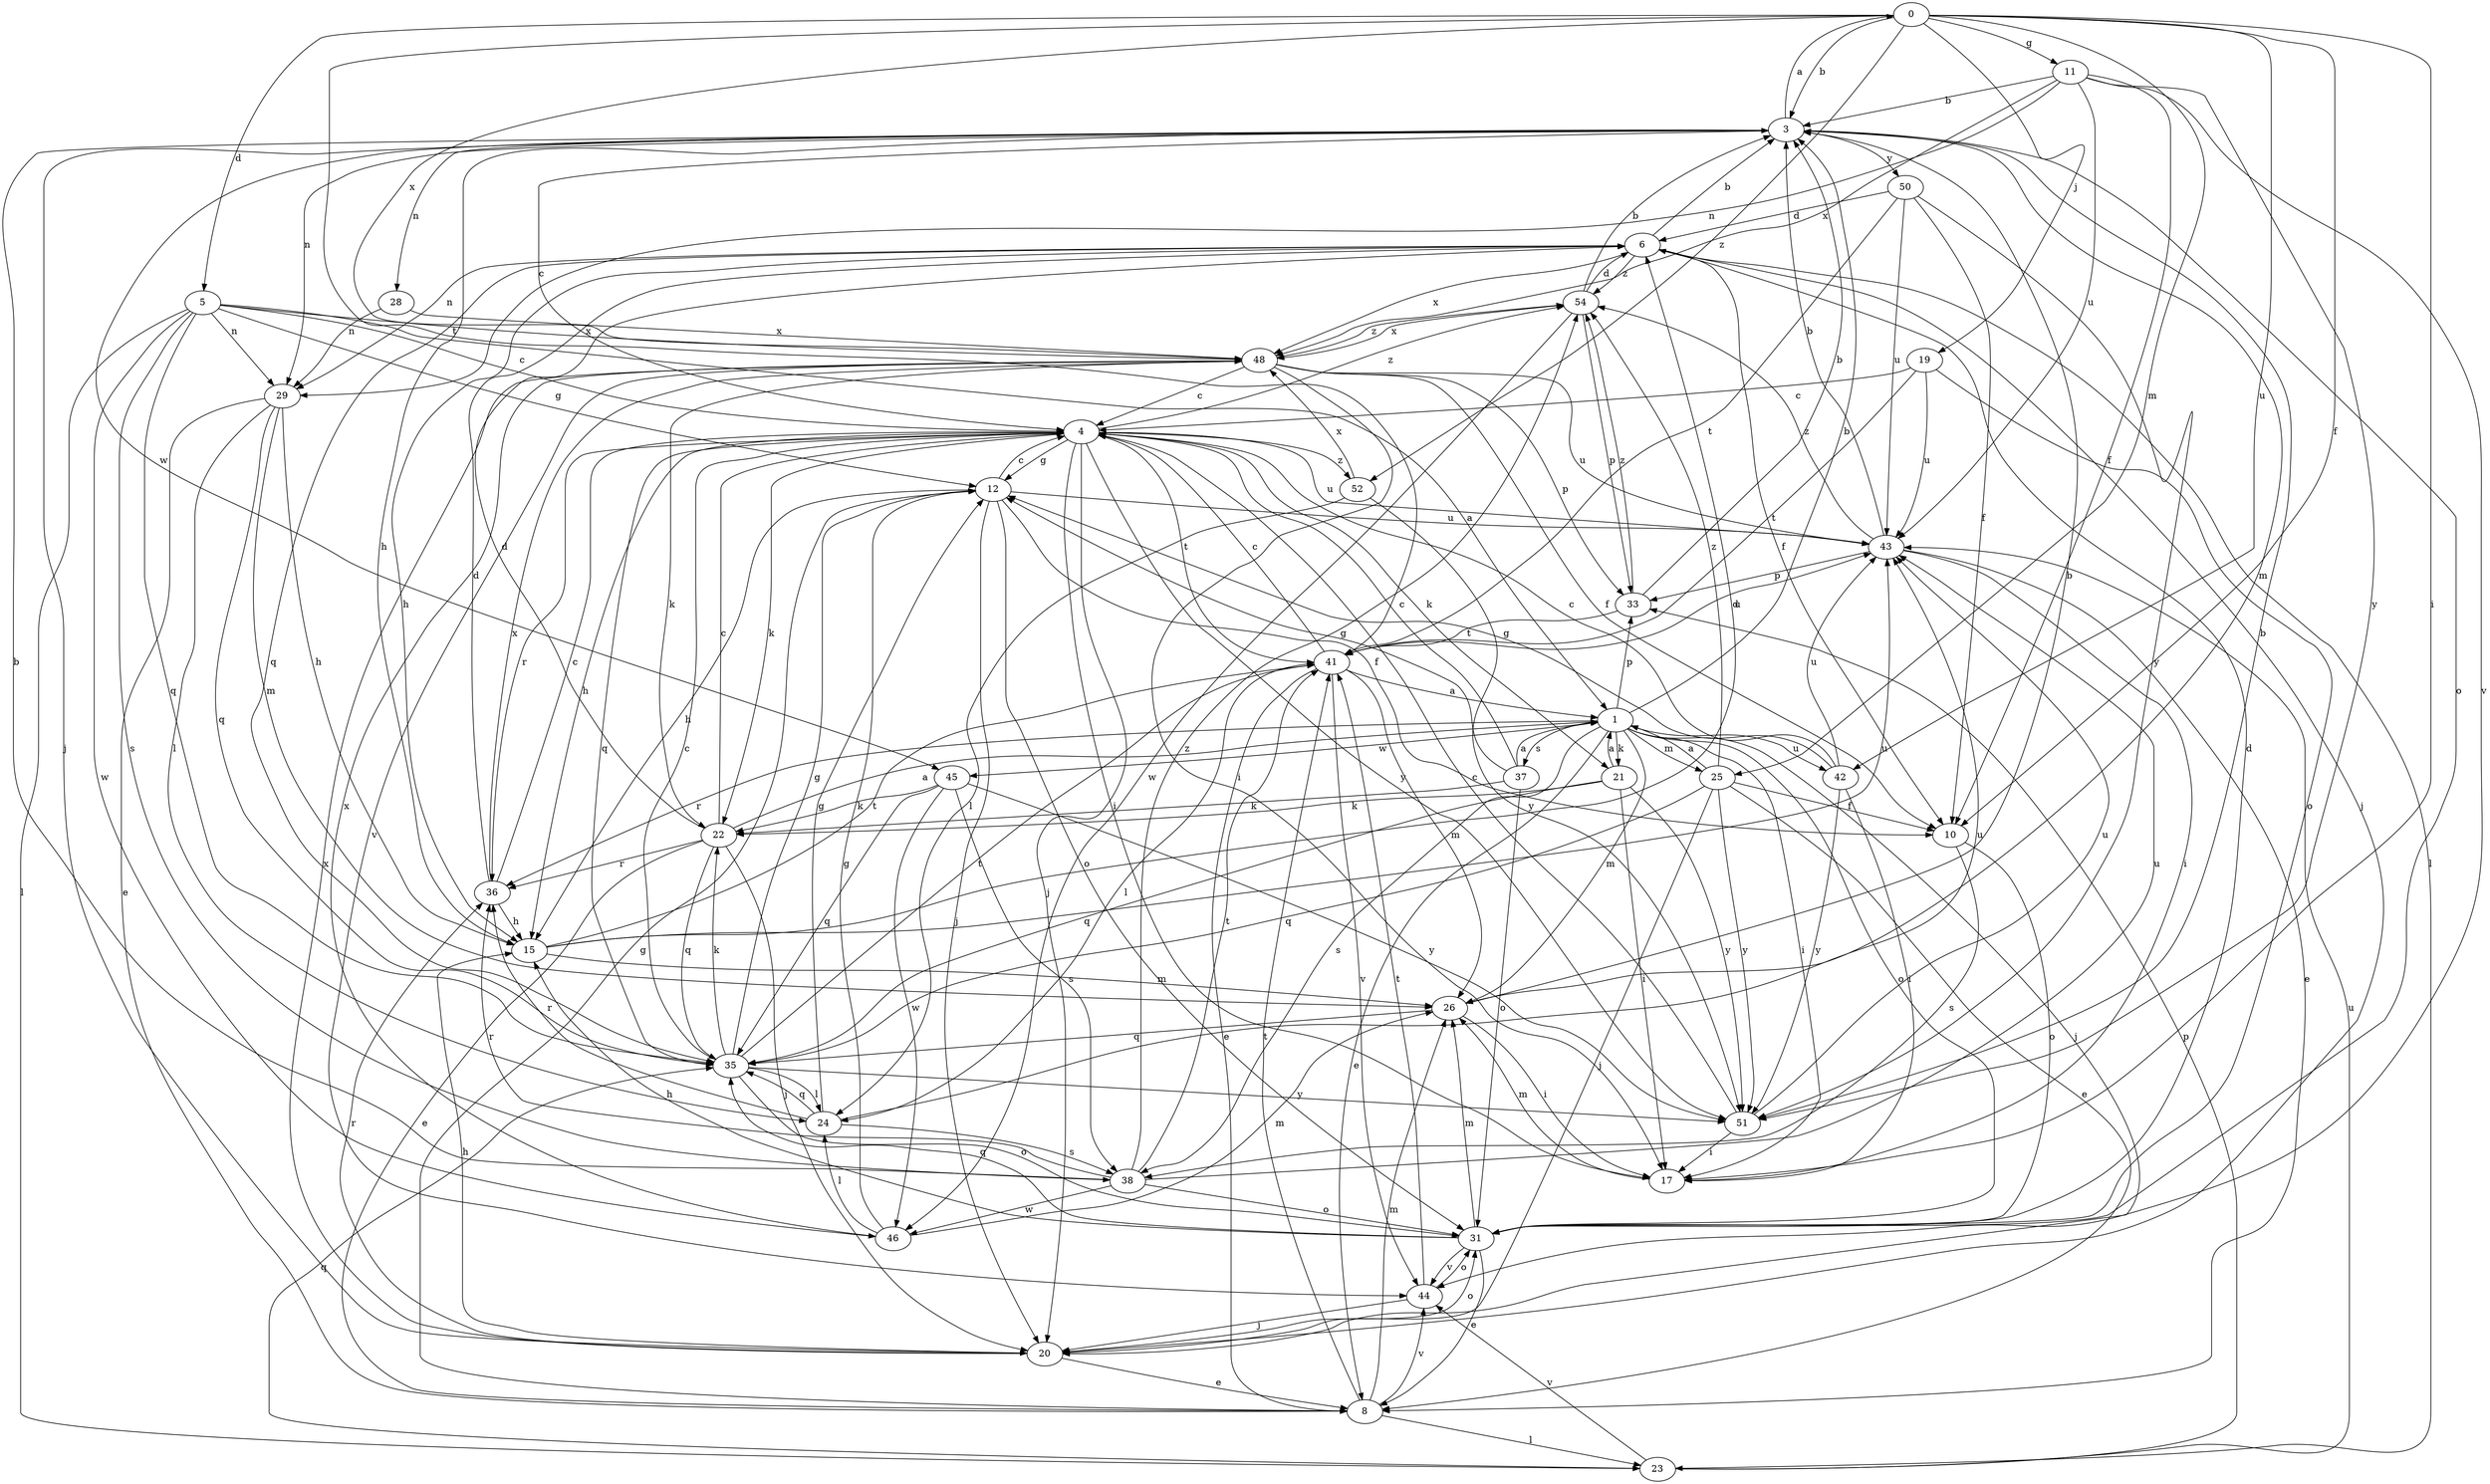 strict digraph  {
0;
1;
3;
4;
5;
6;
8;
10;
11;
12;
15;
17;
19;
20;
21;
22;
23;
24;
25;
26;
28;
29;
31;
33;
35;
36;
37;
38;
41;
42;
43;
44;
45;
46;
48;
50;
51;
52;
54;
0 -> 3  [label=b];
0 -> 5  [label=d];
0 -> 10  [label=f];
0 -> 11  [label=g];
0 -> 17  [label=i];
0 -> 19  [label=j];
0 -> 25  [label=m];
0 -> 41  [label=t];
0 -> 42  [label=u];
0 -> 48  [label=x];
0 -> 52  [label=z];
1 -> 3  [label=b];
1 -> 8  [label=e];
1 -> 17  [label=i];
1 -> 20  [label=j];
1 -> 21  [label=k];
1 -> 25  [label=m];
1 -> 26  [label=m];
1 -> 31  [label=o];
1 -> 33  [label=p];
1 -> 36  [label=r];
1 -> 37  [label=s];
1 -> 38  [label=s];
1 -> 42  [label=u];
1 -> 45  [label=w];
3 -> 0  [label=a];
3 -> 4  [label=c];
3 -> 15  [label=h];
3 -> 20  [label=j];
3 -> 26  [label=m];
3 -> 28  [label=n];
3 -> 29  [label=n];
3 -> 31  [label=o];
3 -> 45  [label=w];
3 -> 50  [label=y];
4 -> 12  [label=g];
4 -> 15  [label=h];
4 -> 17  [label=i];
4 -> 20  [label=j];
4 -> 21  [label=k];
4 -> 22  [label=k];
4 -> 35  [label=q];
4 -> 36  [label=r];
4 -> 41  [label=t];
4 -> 43  [label=u];
4 -> 51  [label=y];
4 -> 52  [label=z];
4 -> 54  [label=z];
5 -> 1  [label=a];
5 -> 4  [label=c];
5 -> 12  [label=g];
5 -> 23  [label=l];
5 -> 29  [label=n];
5 -> 35  [label=q];
5 -> 38  [label=s];
5 -> 46  [label=w];
5 -> 48  [label=x];
6 -> 3  [label=b];
6 -> 10  [label=f];
6 -> 15  [label=h];
6 -> 20  [label=j];
6 -> 23  [label=l];
6 -> 29  [label=n];
6 -> 35  [label=q];
6 -> 48  [label=x];
6 -> 54  [label=z];
8 -> 12  [label=g];
8 -> 23  [label=l];
8 -> 26  [label=m];
8 -> 41  [label=t];
8 -> 44  [label=v];
10 -> 31  [label=o];
10 -> 38  [label=s];
11 -> 3  [label=b];
11 -> 10  [label=f];
11 -> 29  [label=n];
11 -> 43  [label=u];
11 -> 44  [label=v];
11 -> 48  [label=x];
11 -> 51  [label=y];
12 -> 4  [label=c];
12 -> 10  [label=f];
12 -> 15  [label=h];
12 -> 20  [label=j];
12 -> 31  [label=o];
12 -> 43  [label=u];
15 -> 6  [label=d];
15 -> 26  [label=m];
15 -> 41  [label=t];
15 -> 43  [label=u];
17 -> 26  [label=m];
19 -> 4  [label=c];
19 -> 31  [label=o];
19 -> 41  [label=t];
19 -> 43  [label=u];
20 -> 8  [label=e];
20 -> 15  [label=h];
20 -> 31  [label=o];
20 -> 36  [label=r];
20 -> 48  [label=x];
21 -> 1  [label=a];
21 -> 17  [label=i];
21 -> 22  [label=k];
21 -> 35  [label=q];
21 -> 51  [label=y];
22 -> 1  [label=a];
22 -> 4  [label=c];
22 -> 6  [label=d];
22 -> 8  [label=e];
22 -> 20  [label=j];
22 -> 35  [label=q];
22 -> 36  [label=r];
23 -> 33  [label=p];
23 -> 35  [label=q];
23 -> 43  [label=u];
23 -> 44  [label=v];
24 -> 12  [label=g];
24 -> 35  [label=q];
24 -> 36  [label=r];
24 -> 38  [label=s];
24 -> 43  [label=u];
25 -> 1  [label=a];
25 -> 8  [label=e];
25 -> 10  [label=f];
25 -> 20  [label=j];
25 -> 35  [label=q];
25 -> 51  [label=y];
25 -> 54  [label=z];
26 -> 3  [label=b];
26 -> 17  [label=i];
26 -> 35  [label=q];
28 -> 29  [label=n];
28 -> 48  [label=x];
29 -> 8  [label=e];
29 -> 15  [label=h];
29 -> 24  [label=l];
29 -> 26  [label=m];
29 -> 35  [label=q];
31 -> 6  [label=d];
31 -> 8  [label=e];
31 -> 15  [label=h];
31 -> 26  [label=m];
31 -> 35  [label=q];
31 -> 44  [label=v];
33 -> 3  [label=b];
33 -> 41  [label=t];
33 -> 54  [label=z];
35 -> 4  [label=c];
35 -> 12  [label=g];
35 -> 22  [label=k];
35 -> 24  [label=l];
35 -> 31  [label=o];
35 -> 41  [label=t];
35 -> 51  [label=y];
36 -> 4  [label=c];
36 -> 6  [label=d];
36 -> 15  [label=h];
36 -> 48  [label=x];
37 -> 1  [label=a];
37 -> 4  [label=c];
37 -> 12  [label=g];
37 -> 22  [label=k];
37 -> 31  [label=o];
38 -> 3  [label=b];
38 -> 31  [label=o];
38 -> 36  [label=r];
38 -> 41  [label=t];
38 -> 43  [label=u];
38 -> 46  [label=w];
38 -> 54  [label=z];
41 -> 1  [label=a];
41 -> 4  [label=c];
41 -> 8  [label=e];
41 -> 24  [label=l];
41 -> 26  [label=m];
41 -> 43  [label=u];
41 -> 44  [label=v];
42 -> 4  [label=c];
42 -> 12  [label=g];
42 -> 17  [label=i];
42 -> 43  [label=u];
42 -> 51  [label=y];
43 -> 3  [label=b];
43 -> 8  [label=e];
43 -> 17  [label=i];
43 -> 33  [label=p];
43 -> 54  [label=z];
44 -> 20  [label=j];
44 -> 31  [label=o];
44 -> 41  [label=t];
45 -> 22  [label=k];
45 -> 35  [label=q];
45 -> 38  [label=s];
45 -> 46  [label=w];
45 -> 51  [label=y];
46 -> 12  [label=g];
46 -> 24  [label=l];
46 -> 26  [label=m];
46 -> 48  [label=x];
48 -> 4  [label=c];
48 -> 10  [label=f];
48 -> 17  [label=i];
48 -> 22  [label=k];
48 -> 33  [label=p];
48 -> 43  [label=u];
48 -> 44  [label=v];
48 -> 54  [label=z];
50 -> 6  [label=d];
50 -> 10  [label=f];
50 -> 41  [label=t];
50 -> 43  [label=u];
50 -> 51  [label=y];
51 -> 3  [label=b];
51 -> 4  [label=c];
51 -> 17  [label=i];
51 -> 43  [label=u];
52 -> 24  [label=l];
52 -> 48  [label=x];
52 -> 51  [label=y];
54 -> 3  [label=b];
54 -> 6  [label=d];
54 -> 33  [label=p];
54 -> 46  [label=w];
54 -> 48  [label=x];
}
